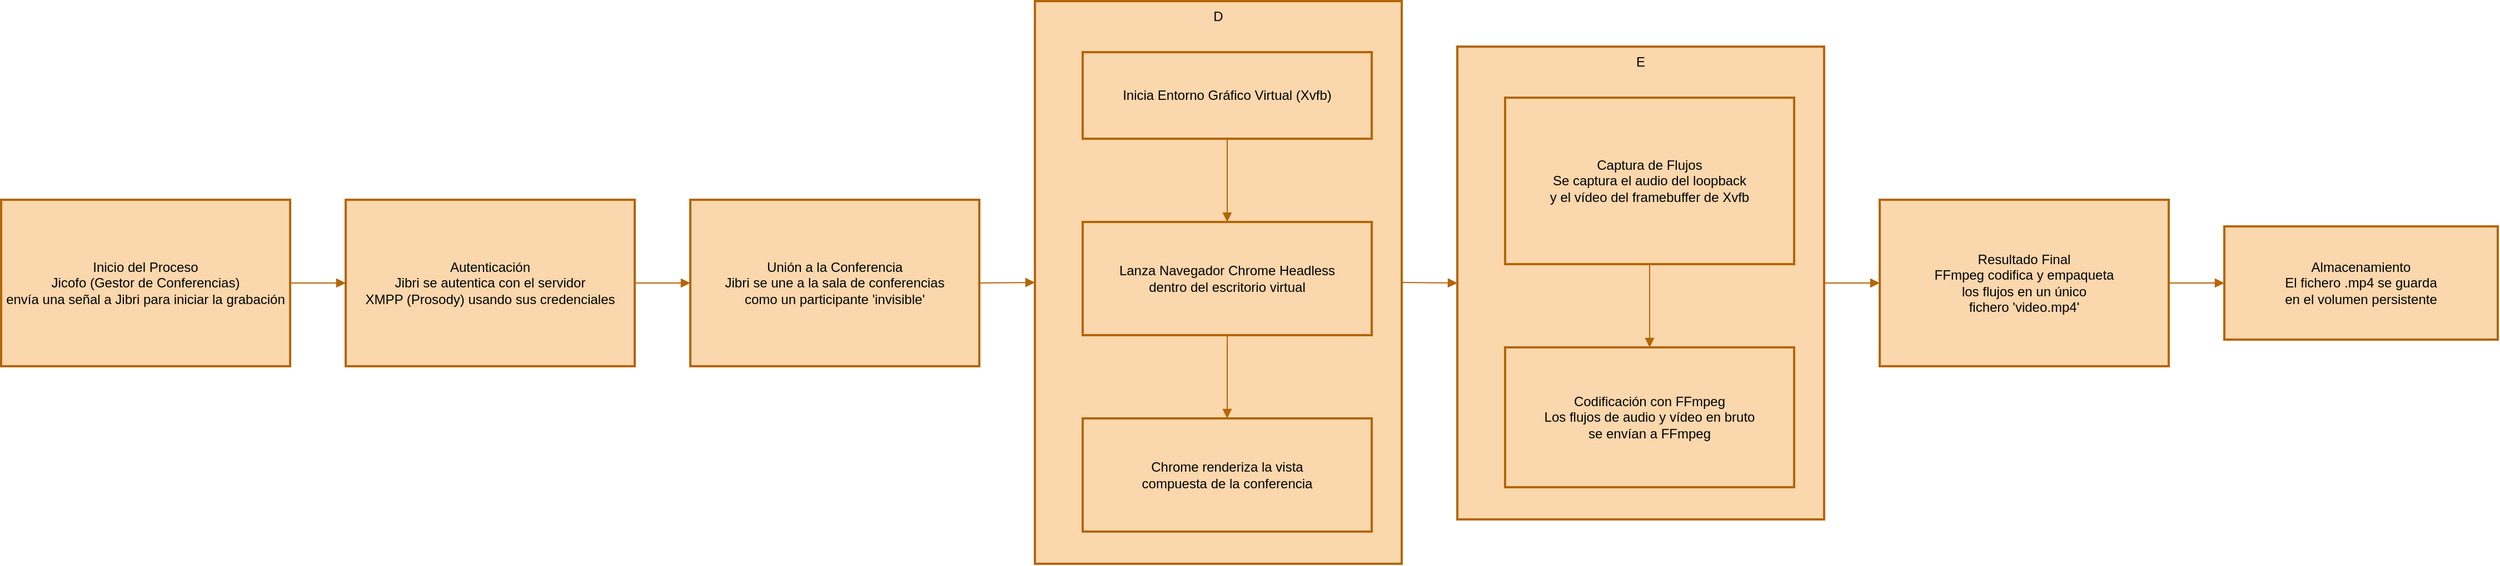 <mxfile version="27.2.0">
  <diagram name="Página-1" id="krIaLwXdareh_wUnVDSa">
    <mxGraphModel dx="2037" dy="1061" grid="1" gridSize="10" guides="1" tooltips="1" connect="1" arrows="1" fold="1" page="1" pageScale="1" pageWidth="827" pageHeight="1169" math="0" shadow="0">
      <root>
        <mxCell id="0" />
        <mxCell id="1" parent="0" />
        <mxCell id="Zz0GiURT_F-Jb6LxLOq6-1" value="E" style="whiteSpace=wrap;strokeWidth=2;verticalAlign=top;fillColor=#fad7ac;strokeColor=#b46504;" vertex="1" parent="1">
          <mxGeometry x="1428" y="372" width="330" height="426" as="geometry" />
        </mxCell>
        <mxCell id="Zz0GiURT_F-Jb6LxLOq6-2" value="Captura de Flujos&#xa;Se captura el audio del loopback&#xa;y el vídeo del framebuffer de Xvfb" style="whiteSpace=wrap;strokeWidth=2;fillColor=#fad7ac;strokeColor=#b46504;" vertex="1" parent="Zz0GiURT_F-Jb6LxLOq6-1">
          <mxGeometry x="43" y="46" width="260" height="150" as="geometry" />
        </mxCell>
        <mxCell id="Zz0GiURT_F-Jb6LxLOq6-3" value="Codificación con FFmpeg&#xa;Los flujos de audio y vídeo en bruto&#xa;se envían a FFmpeg" style="whiteSpace=wrap;strokeWidth=2;fillColor=#fad7ac;strokeColor=#b46504;" vertex="1" parent="Zz0GiURT_F-Jb6LxLOq6-1">
          <mxGeometry x="43" y="271" width="260" height="126" as="geometry" />
        </mxCell>
        <mxCell id="Zz0GiURT_F-Jb6LxLOq6-4" value="" style="curved=1;startArrow=none;endArrow=block;exitX=0.5;exitY=1;entryX=0.5;entryY=0;rounded=0;fillColor=#fad7ac;strokeColor=#b46504;" edge="1" parent="Zz0GiURT_F-Jb6LxLOq6-1" source="Zz0GiURT_F-Jb6LxLOq6-2" target="Zz0GiURT_F-Jb6LxLOq6-3">
          <mxGeometry relative="1" as="geometry">
            <Array as="points" />
          </mxGeometry>
        </mxCell>
        <mxCell id="Zz0GiURT_F-Jb6LxLOq6-5" value="D" style="whiteSpace=wrap;strokeWidth=2;verticalAlign=top;fillColor=#fad7ac;strokeColor=#b46504;" vertex="1" parent="1">
          <mxGeometry x="1048" y="331" width="330" height="507" as="geometry" />
        </mxCell>
        <mxCell id="Zz0GiURT_F-Jb6LxLOq6-6" value="Inicia Entorno Gráfico Virtual (Xvfb)" style="whiteSpace=wrap;strokeWidth=2;fillColor=#fad7ac;strokeColor=#b46504;" vertex="1" parent="Zz0GiURT_F-Jb6LxLOq6-5">
          <mxGeometry x="43" y="46" width="260" height="78" as="geometry" />
        </mxCell>
        <mxCell id="Zz0GiURT_F-Jb6LxLOq6-7" value="Lanza Navegador Chrome Headless&#xa;dentro del escritorio virtual" style="whiteSpace=wrap;strokeWidth=2;fillColor=#fad7ac;strokeColor=#b46504;" vertex="1" parent="Zz0GiURT_F-Jb6LxLOq6-5">
          <mxGeometry x="43" y="199" width="260" height="102" as="geometry" />
        </mxCell>
        <mxCell id="Zz0GiURT_F-Jb6LxLOq6-8" value="Chrome renderiza la vista&#xa;compuesta de la conferencia" style="whiteSpace=wrap;strokeWidth=2;fillColor=#fad7ac;strokeColor=#b46504;" vertex="1" parent="Zz0GiURT_F-Jb6LxLOq6-5">
          <mxGeometry x="43" y="376" width="260" height="102" as="geometry" />
        </mxCell>
        <mxCell id="Zz0GiURT_F-Jb6LxLOq6-9" value="" style="curved=1;startArrow=none;endArrow=block;exitX=0.5;exitY=0.99;entryX=0.5;entryY=0;rounded=0;fillColor=#fad7ac;strokeColor=#b46504;" edge="1" parent="Zz0GiURT_F-Jb6LxLOq6-5" source="Zz0GiURT_F-Jb6LxLOq6-6" target="Zz0GiURT_F-Jb6LxLOq6-7">
          <mxGeometry relative="1" as="geometry">
            <Array as="points" />
          </mxGeometry>
        </mxCell>
        <mxCell id="Zz0GiURT_F-Jb6LxLOq6-10" value="" style="curved=1;startArrow=none;endArrow=block;exitX=0.5;exitY=1;entryX=0.5;entryY=0;rounded=0;fillColor=#fad7ac;strokeColor=#b46504;" edge="1" parent="Zz0GiURT_F-Jb6LxLOq6-5" source="Zz0GiURT_F-Jb6LxLOq6-7" target="Zz0GiURT_F-Jb6LxLOq6-8">
          <mxGeometry relative="1" as="geometry">
            <Array as="points" />
          </mxGeometry>
        </mxCell>
        <mxCell id="Zz0GiURT_F-Jb6LxLOq6-11" value="Inicio del Proceso&#xa;Jicofo (Gestor de Conferencias)&#xa;envía una señal a Jibri para iniciar la grabación" style="whiteSpace=wrap;strokeWidth=2;fillColor=#fad7ac;strokeColor=#b46504;" vertex="1" parent="1">
          <mxGeometry x="118" y="510" width="260" height="150" as="geometry" />
        </mxCell>
        <mxCell id="Zz0GiURT_F-Jb6LxLOq6-12" value="Autenticación&#xa;Jibri se autentica con el servidor&#xa;XMPP (Prosody) usando sus credenciales" style="whiteSpace=wrap;strokeWidth=2;fillColor=#fad7ac;strokeColor=#b46504;" vertex="1" parent="1">
          <mxGeometry x="428" y="510" width="260" height="150" as="geometry" />
        </mxCell>
        <mxCell id="Zz0GiURT_F-Jb6LxLOq6-13" value="Unión a la Conferencia&#xa;Jibri se une a la sala de conferencias&#xa;como un participante &#39;invisible&#39;" style="whiteSpace=wrap;strokeWidth=2;fillColor=#fad7ac;strokeColor=#b46504;" vertex="1" parent="1">
          <mxGeometry x="738" y="510" width="260" height="150" as="geometry" />
        </mxCell>
        <mxCell id="Zz0GiURT_F-Jb6LxLOq6-14" value="Resultado Final&#xa;FFmpeg codifica y empaqueta&#xa;los flujos en un único&#xa;fichero &#39;video.mp4&#39;" style="whiteSpace=wrap;strokeWidth=2;fillColor=#fad7ac;strokeColor=#b46504;" vertex="1" parent="1">
          <mxGeometry x="1808" y="510" width="260" height="150" as="geometry" />
        </mxCell>
        <mxCell id="Zz0GiURT_F-Jb6LxLOq6-15" value="Almacenamiento&#xa;El fichero .mp4 se guarda&#xa;en el volumen persistente" style="whiteSpace=wrap;strokeWidth=2;fillColor=#fad7ac;strokeColor=#b46504;" vertex="1" parent="1">
          <mxGeometry x="2118" y="534" width="246" height="102" as="geometry" />
        </mxCell>
        <mxCell id="Zz0GiURT_F-Jb6LxLOq6-16" value="" style="curved=1;startArrow=none;endArrow=block;exitX=1;exitY=0.5;entryX=0;entryY=0.5;rounded=0;fillColor=#fad7ac;strokeColor=#b46504;" edge="1" parent="1" source="Zz0GiURT_F-Jb6LxLOq6-11" target="Zz0GiURT_F-Jb6LxLOq6-12">
          <mxGeometry relative="1" as="geometry">
            <Array as="points" />
          </mxGeometry>
        </mxCell>
        <mxCell id="Zz0GiURT_F-Jb6LxLOq6-17" value="" style="curved=1;startArrow=none;endArrow=block;exitX=1;exitY=0.5;entryX=0;entryY=0.5;rounded=0;fillColor=#fad7ac;strokeColor=#b46504;" edge="1" parent="1" source="Zz0GiURT_F-Jb6LxLOq6-12" target="Zz0GiURT_F-Jb6LxLOq6-13">
          <mxGeometry relative="1" as="geometry">
            <Array as="points" />
          </mxGeometry>
        </mxCell>
        <mxCell id="Zz0GiURT_F-Jb6LxLOq6-18" value="" style="curved=1;startArrow=none;endArrow=block;exitX=1;exitY=0.5;entryX=0;entryY=0.5;rounded=0;fillColor=#fad7ac;strokeColor=#b46504;" edge="1" parent="1" source="Zz0GiURT_F-Jb6LxLOq6-14" target="Zz0GiURT_F-Jb6LxLOq6-15">
          <mxGeometry relative="1" as="geometry">
            <Array as="points" />
          </mxGeometry>
        </mxCell>
        <mxCell id="Zz0GiURT_F-Jb6LxLOq6-19" value="" style="curved=1;startArrow=none;endArrow=block;exitX=1;exitY=0.5;entryX=0;entryY=0.5;rounded=0;fillColor=#fad7ac;strokeColor=#b46504;" edge="1" parent="1" source="Zz0GiURT_F-Jb6LxLOq6-13" target="Zz0GiURT_F-Jb6LxLOq6-5">
          <mxGeometry relative="1" as="geometry">
            <Array as="points" />
          </mxGeometry>
        </mxCell>
        <mxCell id="Zz0GiURT_F-Jb6LxLOq6-20" value="" style="curved=1;startArrow=none;endArrow=block;exitX=1;exitY=0.5;entryX=0;entryY=0.5;rounded=0;fillColor=#fad7ac;strokeColor=#b46504;" edge="1" parent="1" source="Zz0GiURT_F-Jb6LxLOq6-5" target="Zz0GiURT_F-Jb6LxLOq6-1">
          <mxGeometry relative="1" as="geometry">
            <Array as="points" />
          </mxGeometry>
        </mxCell>
        <mxCell id="Zz0GiURT_F-Jb6LxLOq6-21" value="" style="curved=1;startArrow=none;endArrow=block;exitX=1;exitY=0.5;entryX=0;entryY=0.5;rounded=0;fillColor=#fad7ac;strokeColor=#b46504;" edge="1" parent="1" source="Zz0GiURT_F-Jb6LxLOq6-1" target="Zz0GiURT_F-Jb6LxLOq6-14">
          <mxGeometry relative="1" as="geometry">
            <Array as="points" />
          </mxGeometry>
        </mxCell>
      </root>
    </mxGraphModel>
  </diagram>
</mxfile>

